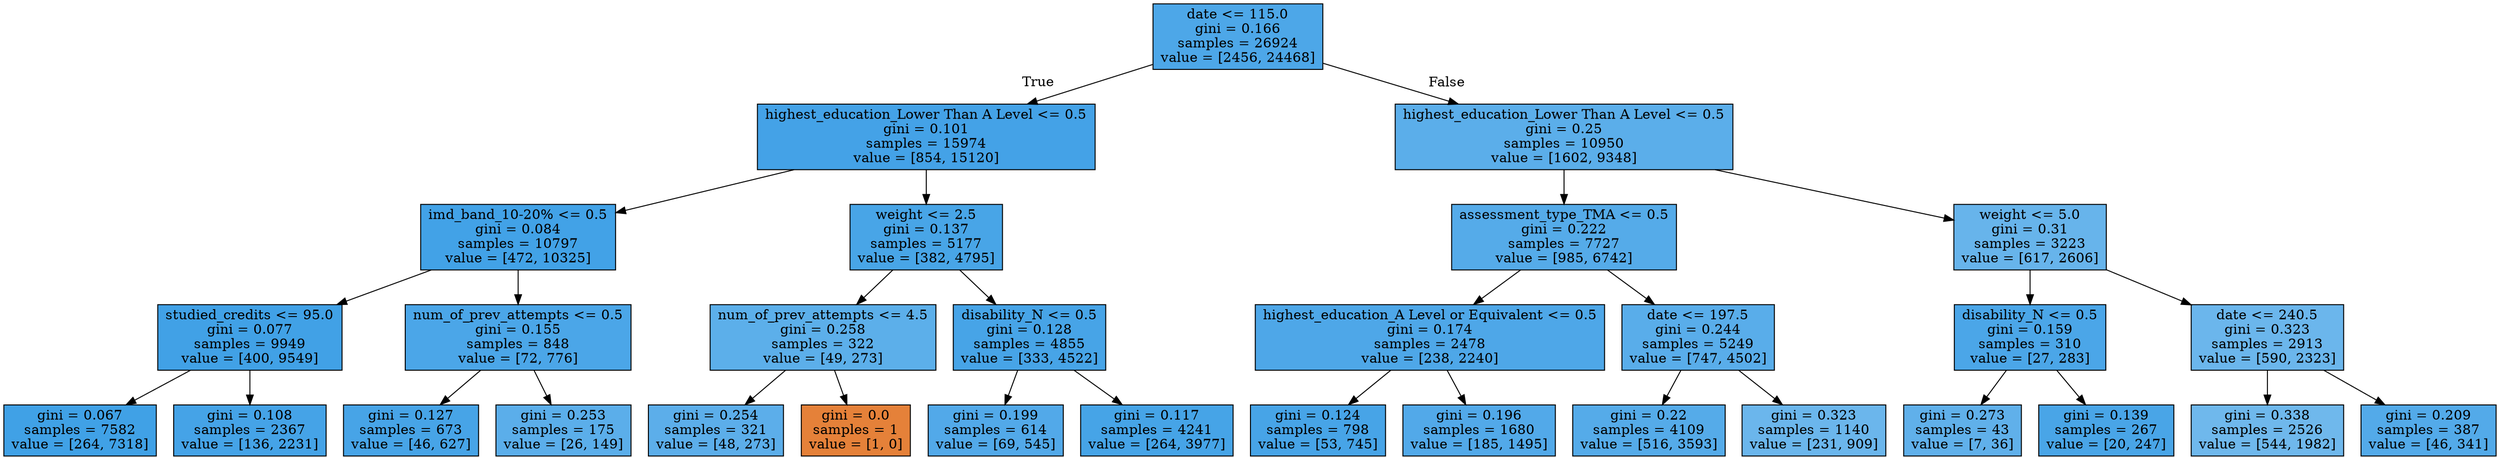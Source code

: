 digraph Tree {
node [shape=box, style="filled", color="black"] ;
0 [label="date <= 115.0\ngini = 0.166\nsamples = 26924\nvalue = [2456, 24468]", fillcolor="#399de5e5"] ;
1 [label="highest_education_Lower Than A Level <= 0.5\ngini = 0.101\nsamples = 15974\nvalue = [854, 15120]", fillcolor="#399de5f1"] ;
0 -> 1 [labeldistance=2.5, labelangle=45, headlabel="True"] ;
2 [label="imd_band_10-20% <= 0.5\ngini = 0.084\nsamples = 10797\nvalue = [472, 10325]", fillcolor="#399de5f3"] ;
1 -> 2 ;
3 [label="studied_credits <= 95.0\ngini = 0.077\nsamples = 9949\nvalue = [400, 9549]", fillcolor="#399de5f4"] ;
2 -> 3 ;
4 [label="gini = 0.067\nsamples = 7582\nvalue = [264, 7318]", fillcolor="#399de5f6"] ;
3 -> 4 ;
5 [label="gini = 0.108\nsamples = 2367\nvalue = [136, 2231]", fillcolor="#399de5ef"] ;
3 -> 5 ;
6 [label="num_of_prev_attempts <= 0.5\ngini = 0.155\nsamples = 848\nvalue = [72, 776]", fillcolor="#399de5e7"] ;
2 -> 6 ;
7 [label="gini = 0.127\nsamples = 673\nvalue = [46, 627]", fillcolor="#399de5ec"] ;
6 -> 7 ;
8 [label="gini = 0.253\nsamples = 175\nvalue = [26, 149]", fillcolor="#399de5d3"] ;
6 -> 8 ;
9 [label="weight <= 2.5\ngini = 0.137\nsamples = 5177\nvalue = [382, 4795]", fillcolor="#399de5eb"] ;
1 -> 9 ;
10 [label="num_of_prev_attempts <= 4.5\ngini = 0.258\nsamples = 322\nvalue = [49, 273]", fillcolor="#399de5d1"] ;
9 -> 10 ;
11 [label="gini = 0.254\nsamples = 321\nvalue = [48, 273]", fillcolor="#399de5d2"] ;
10 -> 11 ;
12 [label="gini = 0.0\nsamples = 1\nvalue = [1, 0]", fillcolor="#e58139ff"] ;
10 -> 12 ;
13 [label="disability_N <= 0.5\ngini = 0.128\nsamples = 4855\nvalue = [333, 4522]", fillcolor="#399de5ec"] ;
9 -> 13 ;
14 [label="gini = 0.199\nsamples = 614\nvalue = [69, 545]", fillcolor="#399de5df"] ;
13 -> 14 ;
15 [label="gini = 0.117\nsamples = 4241\nvalue = [264, 3977]", fillcolor="#399de5ee"] ;
13 -> 15 ;
16 [label="highest_education_Lower Than A Level <= 0.5\ngini = 0.25\nsamples = 10950\nvalue = [1602, 9348]", fillcolor="#399de5d3"] ;
0 -> 16 [labeldistance=2.5, labelangle=-45, headlabel="False"] ;
17 [label="assessment_type_TMA <= 0.5\ngini = 0.222\nsamples = 7727\nvalue = [985, 6742]", fillcolor="#399de5da"] ;
16 -> 17 ;
18 [label="highest_education_A Level or Equivalent <= 0.5\ngini = 0.174\nsamples = 2478\nvalue = [238, 2240]", fillcolor="#399de5e4"] ;
17 -> 18 ;
19 [label="gini = 0.124\nsamples = 798\nvalue = [53, 745]", fillcolor="#399de5ed"] ;
18 -> 19 ;
20 [label="gini = 0.196\nsamples = 1680\nvalue = [185, 1495]", fillcolor="#399de5df"] ;
18 -> 20 ;
21 [label="date <= 197.5\ngini = 0.244\nsamples = 5249\nvalue = [747, 4502]", fillcolor="#399de5d5"] ;
17 -> 21 ;
22 [label="gini = 0.22\nsamples = 4109\nvalue = [516, 3593]", fillcolor="#399de5da"] ;
21 -> 22 ;
23 [label="gini = 0.323\nsamples = 1140\nvalue = [231, 909]", fillcolor="#399de5be"] ;
21 -> 23 ;
24 [label="weight <= 5.0\ngini = 0.31\nsamples = 3223\nvalue = [617, 2606]", fillcolor="#399de5c3"] ;
16 -> 24 ;
25 [label="disability_N <= 0.5\ngini = 0.159\nsamples = 310\nvalue = [27, 283]", fillcolor="#399de5e7"] ;
24 -> 25 ;
26 [label="gini = 0.273\nsamples = 43\nvalue = [7, 36]", fillcolor="#399de5cd"] ;
25 -> 26 ;
27 [label="gini = 0.139\nsamples = 267\nvalue = [20, 247]", fillcolor="#399de5ea"] ;
25 -> 27 ;
28 [label="date <= 240.5\ngini = 0.323\nsamples = 2913\nvalue = [590, 2323]", fillcolor="#399de5be"] ;
24 -> 28 ;
29 [label="gini = 0.338\nsamples = 2526\nvalue = [544, 1982]", fillcolor="#399de5b9"] ;
28 -> 29 ;
30 [label="gini = 0.209\nsamples = 387\nvalue = [46, 341]", fillcolor="#399de5dd"] ;
28 -> 30 ;
}